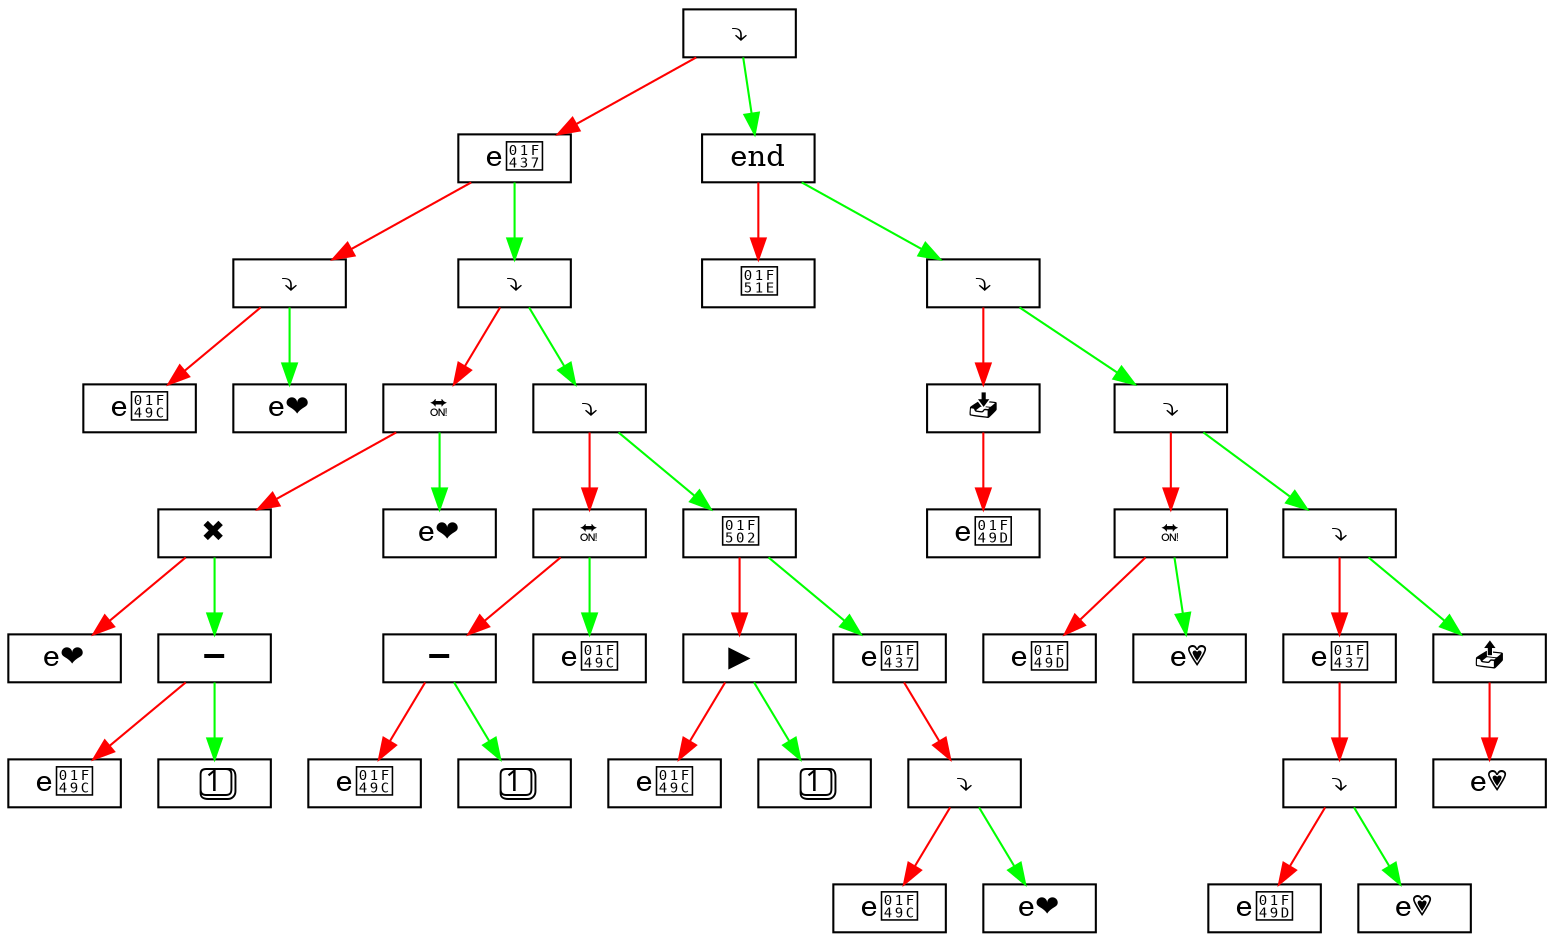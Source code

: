 digraph list {
	node [shape = record,height=.1];
	"node4" [label = "<f0>e💜" ] ;
	"node5" [label = "<f0>e❤️" ] ;
	"node3" [label = "<f0>⤵️" ] ;
	"node9" [label = "<f0>e❤️" ] ;
	"node11" [label = "<f0>e💜" ] ;
	"node12" [label = "<f0>1️⃣" ] ;
	"node10" [label = "<f0>➖" ] ;
	"node8" [label = "<f0>✖️" ] ;
	"node13" [label = "<f0>e❤️" ] ;
	"node7" [label = "<f0>🔛" ] ;
	"node17" [label = "<f0>e💜" ] ;
	"node18" [label = "<f0>1️⃣" ] ;
	"node16" [label = "<f0>➖" ] ;
	"node19" [label = "<f0>e💜" ] ;
	"node15" [label = "<f0>🔛" ] ;
	"node22" [label = "<f0>e💜" ] ;
	"node23" [label = "<f0>1️⃣" ] ;
	"node21" [label = "<f0>▶️" ] ;
	"node26" [label = "<f0>e💜" ] ;
	"node27" [label = "<f0>e❤️" ] ;
	"node25" [label = "<f0>⤵️" ] ;
	"node24" [label = "<f0>e🐷" ] ;
	"node20" [label = "<f0>🔂" ] ;
	"node14" [label = "<f0>⤵️" ] ;
	"node6" [label = "<f0>⤵️" ] ;
	"node2" [label = "<f0>e🐷" ] ;
	"node29" [label = "<f0>🔞" ] ;
	"node32" [label = "<f0>e💝" ] ;
	"node31" [label = "<f0>📥" ] ;
	"node35" [label = "<f0>e💝" ] ;
	"node36" [label = "<f0>e💗" ] ;
	"node34" [label = "<f0>🔛" ] ;
	"node40" [label = "<f0>e💝" ] ;
	"node41" [label = "<f0>e💗" ] ;
	"node39" [label = "<f0>⤵️" ] ;
	"node38" [label = "<f0>e🐷" ] ;
	"node43" [label = "<f0>e💗" ] ;
	"node42" [label = "<f0>📤" ] ;
	"node37" [label = "<f0>⤵️" ] ;
	"node33" [label = "<f0>⤵️" ] ;
	"node30" [label = "<f0>⤵️" ] ;
	"node28" [label = "<f0>end" ] ;
	"node1" [label = "<f0>⤵️" ] ;
	"node3":f0 -> "node4":f0 [color=red];
	"node3":f0 -> "node5":f0  [color=green];
	"node10":f0 -> "node11":f0 [color=red];
	"node10":f0 -> "node12":f0  [color=green];
	"node8":f0 -> "node9":f0 [color=red];
	"node8":f0 -> "node10":f0  [color=green];
	"node7":f0 -> "node8":f0 [color=red];
	"node7":f0 -> "node13":f0  [color=green];
	"node16":f0 -> "node17":f0 [color=red];
	"node16":f0 -> "node18":f0  [color=green];
	"node15":f0 -> "node16":f0 [color=red];
	"node15":f0 -> "node19":f0  [color=green];
	"node21":f0 -> "node22":f0 [color=red];
	"node21":f0 -> "node23":f0  [color=green];
	"node25":f0 -> "node26":f0 [color=red];
	"node25":f0 -> "node27":f0  [color=green];
	"node24":f0 -> "node25":f0 [color=red];
	"node20":f0 -> "node21":f0 [color=red];
	"node20":f0 -> "node24":f0  [color=green];
	"node14":f0 -> "node15":f0 [color=red];
	"node14":f0 -> "node20":f0  [color=green];
	"node6":f0 -> "node7":f0 [color=red];
	"node6":f0 -> "node14":f0  [color=green];
	"node2":f0 -> "node3":f0 [color=red];
	"node2":f0 -> "node6":f0  [color=green];
	"node31":f0 -> "node32":f0 [color=red];
	"node34":f0 -> "node35":f0 [color=red];
	"node34":f0 -> "node36":f0  [color=green];
	"node39":f0 -> "node40":f0 [color=red];
	"node39":f0 -> "node41":f0  [color=green];
	"node38":f0 -> "node39":f0 [color=red];
	"node42":f0 -> "node43":f0 [color=red];
	"node37":f0 -> "node38":f0 [color=red];
	"node37":f0 -> "node42":f0  [color=green];
	"node33":f0 -> "node34":f0 [color=red];
	"node33":f0 -> "node37":f0  [color=green];
	"node30":f0 -> "node31":f0 [color=red];
	"node30":f0 -> "node33":f0  [color=green];
	"node28":f0 -> "node29":f0 [color=red];
	"node28":f0 -> "node30":f0  [color=green];
	"node1":f0 -> "node2":f0 [color=red];
	"node1":f0 -> "node28":f0  [color=green];
}
